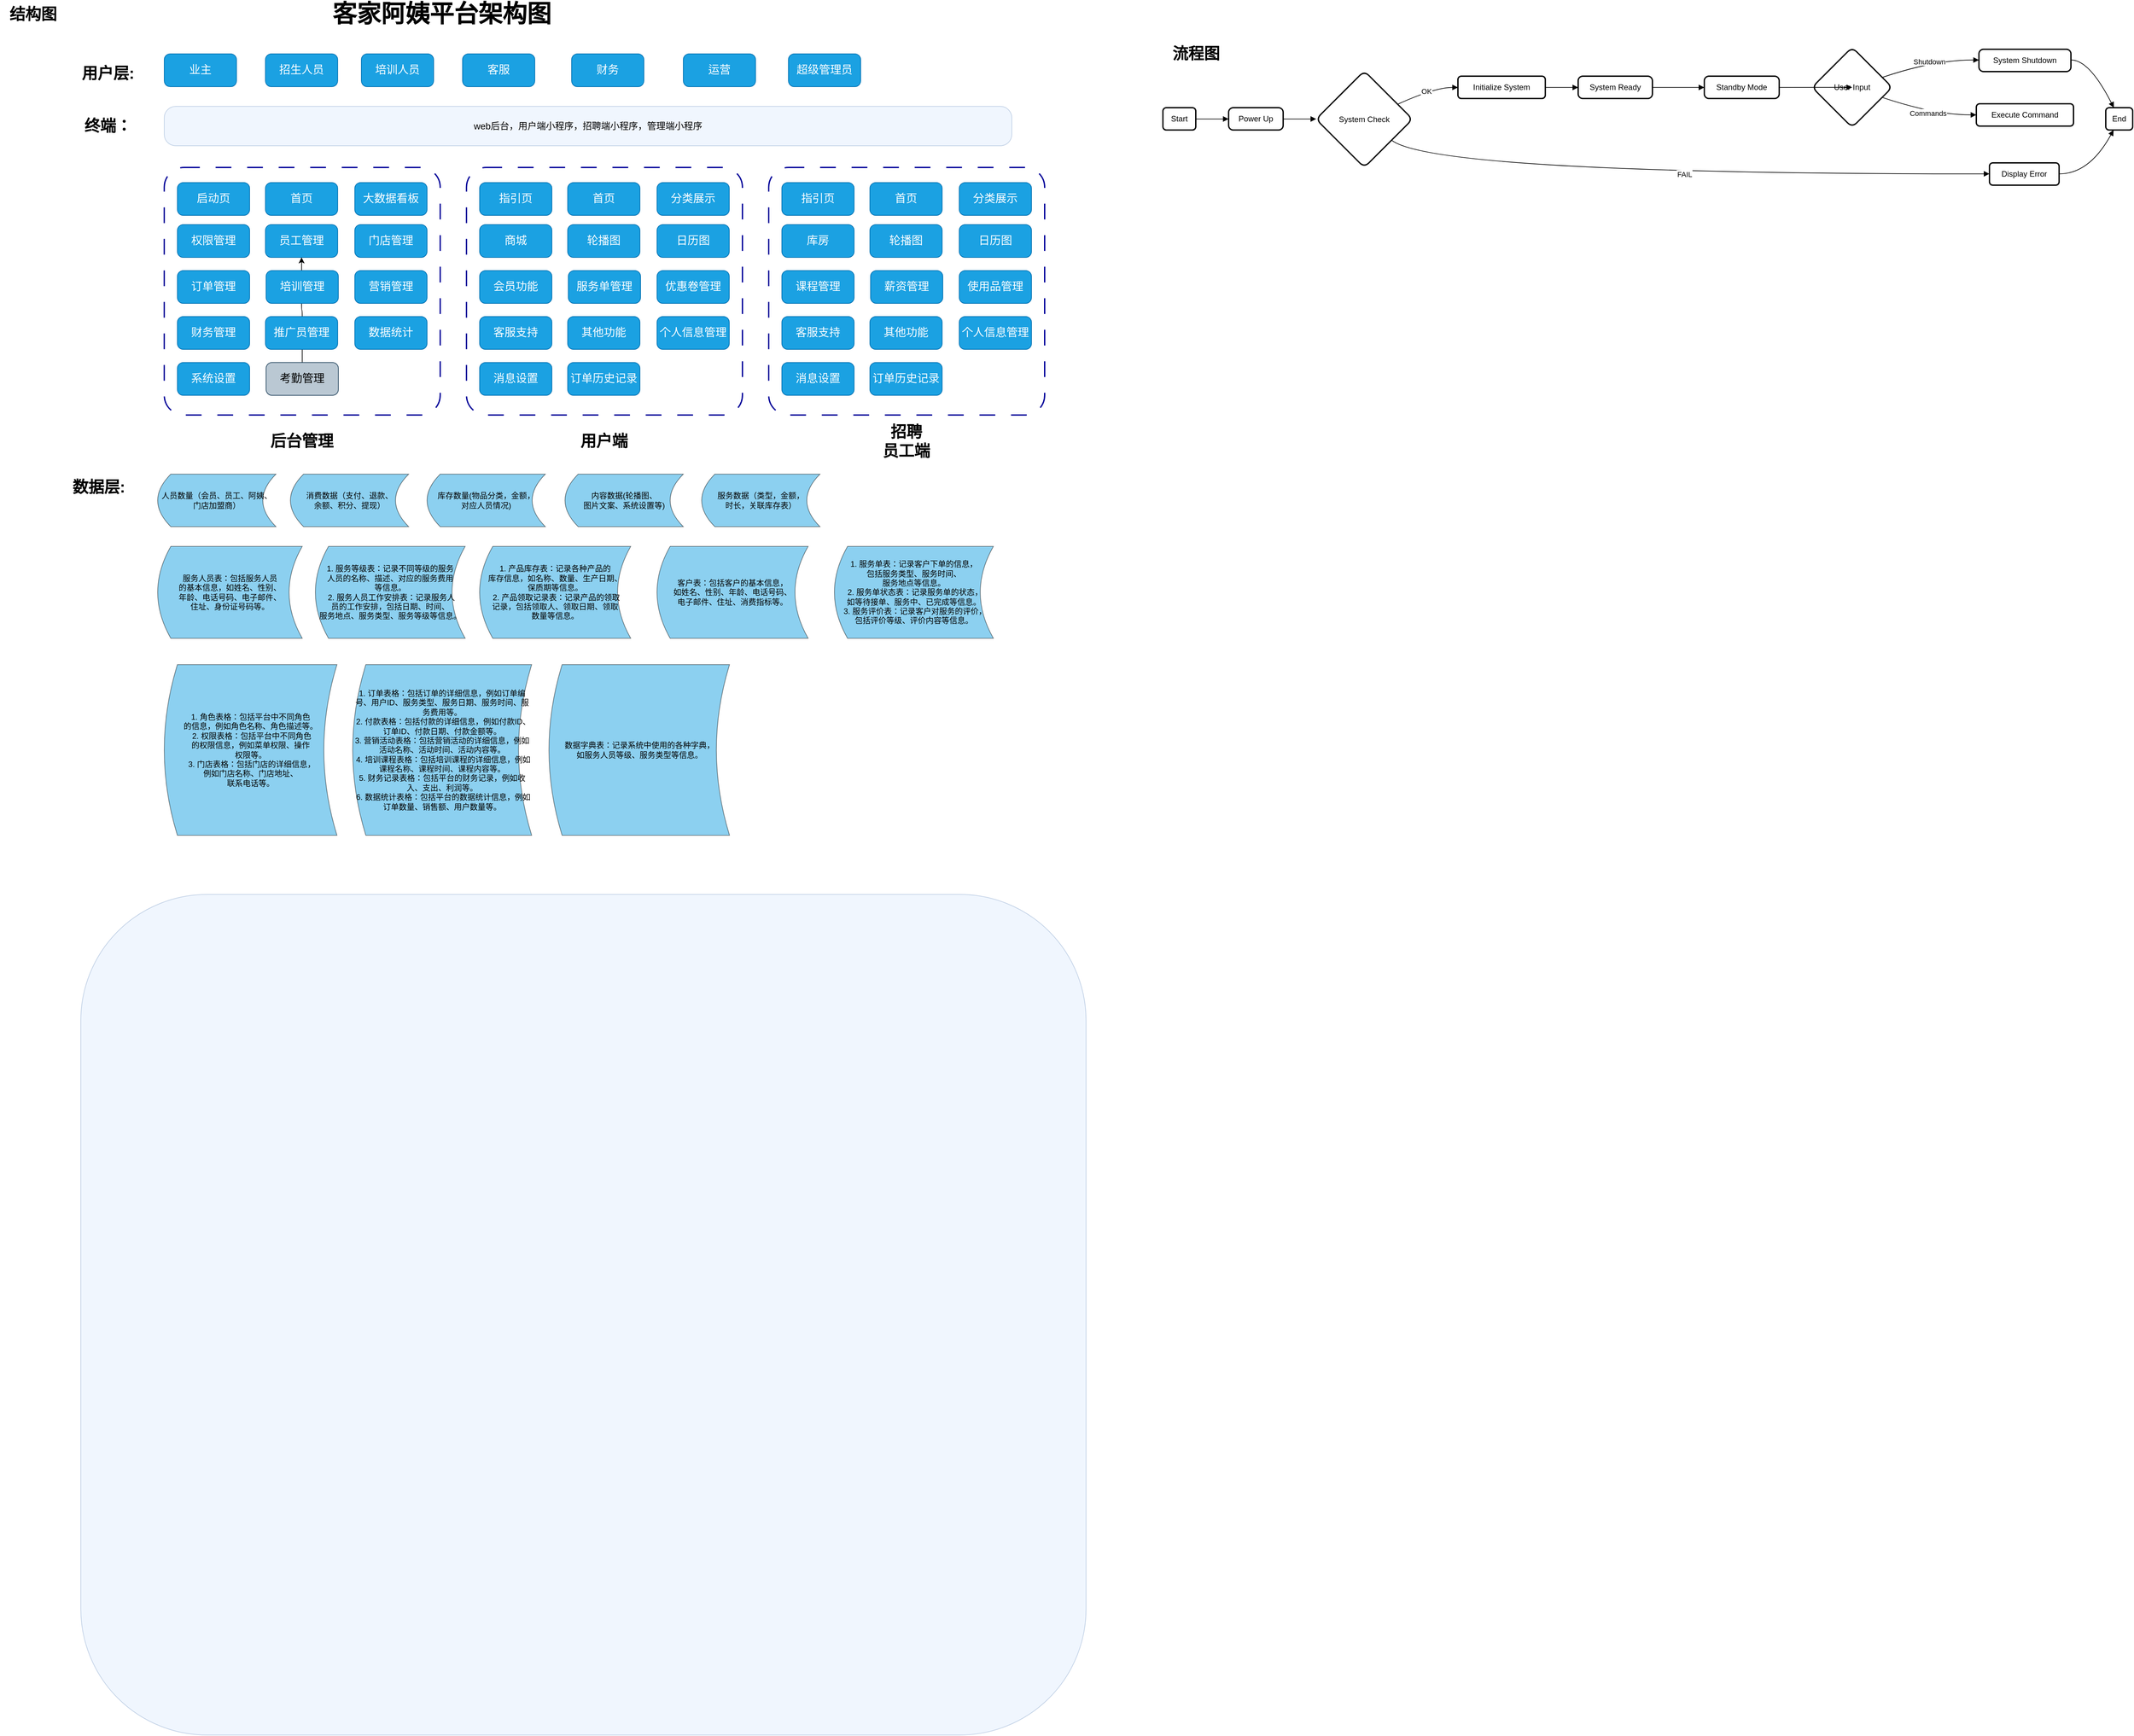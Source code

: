 <mxfile version="21.3.0" type="github">
  <diagram name="Page-1" id="kuUTJhznfEHe3Q5honYC">
    <mxGraphModel dx="1048" dy="2143" grid="1" gridSize="10" guides="1" tooltips="1" connect="1" arrows="1" fold="1" page="1" pageScale="1" pageWidth="827" pageHeight="1169" math="0" shadow="0">
      <root>
        <mxCell id="0" />
        <mxCell id="1" value="结构图" style="" parent="0" />
        <mxCell id="RoLfHGSgRacZs7P57VVQ-23" value="结构图&lt;br&gt;" style="text;strokeColor=none;fillColor=none;html=1;fontSize=24;fontStyle=1;verticalAlign=middle;align=center;rounded=1;" parent="1" vertex="1">
          <mxGeometry x="10" y="-860" width="100" height="40" as="geometry" />
        </mxCell>
        <mxCell id="RoLfHGSgRacZs7P57VVQ-32" value="" style="rounded=1;whiteSpace=wrap;html=1;fillColor=#dae8fc;strokeColor=#6c8ebf;opacity=40;spacingLeft=0;labelPosition=center;verticalLabelPosition=middle;align=center;verticalAlign=middle;container=0;" parent="1" vertex="1">
          <mxGeometry x="133" y="500" width="1530" height="1280" as="geometry" />
        </mxCell>
        <mxCell id="RoLfHGSgRacZs7P57VVQ-33" value="业主" style="rounded=1;whiteSpace=wrap;html=1;fillColor=#1ba1e2;strokeColor=#006EAF;fontColor=#ffffff;fontSize=17;arcSize=18;" parent="1" vertex="1">
          <mxGeometry x="260" y="-780" width="110" height="50" as="geometry" />
        </mxCell>
        <mxCell id="2wtX0haqZMEfnTJBK97J-23" value="客家阿姨平台架构图&lt;br style=&quot;font-size: 37px;&quot;&gt;" style="text;strokeColor=none;fillColor=none;html=1;fontSize=37;fontStyle=1;verticalAlign=middle;align=center;strokeWidth=1;rounded=1;" parent="1" vertex="1">
          <mxGeometry x="632" y="-860" width="100" height="40" as="geometry" />
        </mxCell>
        <mxCell id="2wtX0haqZMEfnTJBK97J-26" value="用户层:" style="text;strokeColor=none;fillColor=none;html=1;fontSize=24;fontStyle=1;verticalAlign=middle;align=center;rounded=1;" parent="1" vertex="1">
          <mxGeometry x="124" y="-770" width="100" height="40" as="geometry" />
        </mxCell>
        <mxCell id="2wtX0haqZMEfnTJBK97J-28" value="招生人员" style="rounded=1;whiteSpace=wrap;html=1;fillColor=#1ba1e2;strokeColor=#006EAF;fontColor=#ffffff;fontSize=17;arcSize=18;" parent="1" vertex="1">
          <mxGeometry x="414" y="-780" width="110" height="50" as="geometry" />
        </mxCell>
        <mxCell id="2wtX0haqZMEfnTJBK97J-29" value="培训人员" style="rounded=1;whiteSpace=wrap;html=1;fillColor=#1ba1e2;strokeColor=#006EAF;fontColor=#ffffff;fontSize=17;arcSize=18;" parent="1" vertex="1">
          <mxGeometry x="560" y="-780" width="110" height="50" as="geometry" />
        </mxCell>
        <mxCell id="2wtX0haqZMEfnTJBK97J-30" value="客服" style="rounded=1;whiteSpace=wrap;html=1;fillColor=#1ba1e2;strokeColor=#006EAF;fontColor=#ffffff;fontSize=17;arcSize=18;" parent="1" vertex="1">
          <mxGeometry x="714" y="-780" width="110" height="50" as="geometry" />
        </mxCell>
        <mxCell id="2wtX0haqZMEfnTJBK97J-31" value="财务" style="rounded=1;whiteSpace=wrap;html=1;fillColor=#1ba1e2;strokeColor=#006EAF;fontColor=#ffffff;fontSize=17;arcSize=18;" parent="1" vertex="1">
          <mxGeometry x="880" y="-780" width="110" height="50" as="geometry" />
        </mxCell>
        <mxCell id="2wtX0haqZMEfnTJBK97J-32" value="运营" style="rounded=1;whiteSpace=wrap;html=1;fillColor=#1ba1e2;strokeColor=#006EAF;fontColor=#ffffff;fontSize=17;arcSize=18;" parent="1" vertex="1">
          <mxGeometry x="1050" y="-780" width="110" height="50" as="geometry" />
        </mxCell>
        <mxCell id="2wtX0haqZMEfnTJBK97J-33" value="超级管理员" style="rounded=1;whiteSpace=wrap;html=1;fillColor=#1ba1e2;strokeColor=#006EAF;fontColor=#ffffff;fontSize=17;arcSize=18;" parent="1" vertex="1">
          <mxGeometry x="1210" y="-780" width="110" height="50" as="geometry" />
        </mxCell>
        <mxCell id="2wtX0haqZMEfnTJBK97J-38" value="终端：" style="text;strokeColor=none;fillColor=none;html=1;fontSize=24;fontStyle=1;verticalAlign=middle;align=center;rounded=1;glass=0;shadow=1;" parent="1" vertex="1">
          <mxGeometry x="124" y="-690" width="100" height="40" as="geometry" />
        </mxCell>
        <mxCell id="2wtX0haqZMEfnTJBK97J-39" value="数据层:" style="text;strokeColor=none;fillColor=none;html=1;fontSize=24;fontStyle=1;verticalAlign=middle;align=center;rounded=1;" parent="1" vertex="1">
          <mxGeometry x="110" y="-140" width="100" height="40" as="geometry" />
        </mxCell>
        <mxCell id="2wtX0haqZMEfnTJBK97J-86" value="Start" style="whiteSpace=wrap;strokeWidth=2;rounded=1;" parent="1" vertex="1">
          <mxGeometry x="1780" y="-698" width="50" height="34" as="geometry" />
        </mxCell>
        <mxCell id="2wtX0haqZMEfnTJBK97J-87" value="Power Up" style="rounded=1;absoluteArcSize=1;arcSize=14;whiteSpace=wrap;strokeWidth=2;" parent="1" vertex="1">
          <mxGeometry x="1880" y="-698" width="83" height="34" as="geometry" />
        </mxCell>
        <mxCell id="2wtX0haqZMEfnTJBK97J-88" value="System Check" style="rhombus;strokeWidth=2;whiteSpace=wrap;rounded=1;" parent="1" vertex="1">
          <mxGeometry x="2013" y="-754" width="147" height="147" as="geometry" />
        </mxCell>
        <mxCell id="2wtX0haqZMEfnTJBK97J-89" value="Initialize System" style="whiteSpace=wrap;strokeWidth=2;rounded=1;" parent="1" vertex="1">
          <mxGeometry x="2229" y="-746" width="133" height="34" as="geometry" />
        </mxCell>
        <mxCell id="2wtX0haqZMEfnTJBK97J-90" value="Display Error" style="whiteSpace=wrap;strokeWidth=2;rounded=1;" parent="1" vertex="1">
          <mxGeometry x="3038" y="-614" width="106" height="34" as="geometry" />
        </mxCell>
        <mxCell id="2wtX0haqZMEfnTJBK97J-91" value="System Ready" style="rounded=1;absoluteArcSize=1;arcSize=14;whiteSpace=wrap;strokeWidth=2;" parent="1" vertex="1">
          <mxGeometry x="2412" y="-746" width="113" height="34" as="geometry" />
        </mxCell>
        <mxCell id="2wtX0haqZMEfnTJBK97J-92" value="Standby Mode" style="rounded=1;absoluteArcSize=1;arcSize=14;whiteSpace=wrap;strokeWidth=2;" parent="1" vertex="1">
          <mxGeometry x="2604" y="-746" width="114" height="34" as="geometry" />
        </mxCell>
        <mxCell id="2wtX0haqZMEfnTJBK97J-93" value="User Input" style="rhombus;strokeWidth=2;whiteSpace=wrap;rounded=1;" parent="1" vertex="1">
          <mxGeometry x="2768" y="-790" width="122" height="122" as="geometry" />
        </mxCell>
        <mxCell id="2wtX0haqZMEfnTJBK97J-94" value="Execute Command" style="whiteSpace=wrap;strokeWidth=2;rounded=1;" parent="1" vertex="1">
          <mxGeometry x="3018" y="-704" width="148" height="34" as="geometry" />
        </mxCell>
        <mxCell id="2wtX0haqZMEfnTJBK97J-95" value="System Shutdown" style="rounded=1;absoluteArcSize=1;arcSize=14;whiteSpace=wrap;strokeWidth=2;" parent="1" vertex="1">
          <mxGeometry x="3022" y="-787" width="140" height="34" as="geometry" />
        </mxCell>
        <mxCell id="2wtX0haqZMEfnTJBK97J-96" value="End" style="whiteSpace=wrap;strokeWidth=2;rounded=1;" parent="1" vertex="1">
          <mxGeometry x="3215" y="-698" width="41" height="34" as="geometry" />
        </mxCell>
        <mxCell id="2wtX0haqZMEfnTJBK97J-97" value="" style="curved=1;startArrow=none;endArrow=block;exitX=1.0;exitY=0.507;entryX=0.0;entryY=0.507;" parent="1" source="2wtX0haqZMEfnTJBK97J-86" target="2wtX0haqZMEfnTJBK97J-87" edge="1">
          <mxGeometry relative="1" as="geometry">
            <Array as="points" />
          </mxGeometry>
        </mxCell>
        <mxCell id="2wtX0haqZMEfnTJBK97J-98" value="" style="curved=1;startArrow=none;endArrow=block;exitX=0.997;exitY=0.507;entryX=-0.002;entryY=0.498;" parent="1" source="2wtX0haqZMEfnTJBK97J-87" target="2wtX0haqZMEfnTJBK97J-88" edge="1">
          <mxGeometry relative="1" as="geometry">
            <Array as="points" />
          </mxGeometry>
        </mxCell>
        <mxCell id="2wtX0haqZMEfnTJBK97J-99" value="OK" style="curved=1;startArrow=none;endArrow=block;exitX=0.997;exitY=0.277;entryX=0.004;entryY=0.505;" parent="1" source="2wtX0haqZMEfnTJBK97J-88" target="2wtX0haqZMEfnTJBK97J-89" edge="1">
          <mxGeometry relative="1" as="geometry">
            <Array as="points">
              <mxPoint x="2194" y="-729" />
            </Array>
          </mxGeometry>
        </mxCell>
        <mxCell id="2wtX0haqZMEfnTJBK97J-100" value="FAIL" style="curved=1;startArrow=none;endArrow=block;exitX=0.997;exitY=0.883;entryX=0.004;entryY=0.492;" parent="1" source="2wtX0haqZMEfnTJBK97J-88" target="2wtX0haqZMEfnTJBK97J-90" edge="1">
          <mxGeometry relative="1" as="geometry">
            <Array as="points">
              <mxPoint x="2194" y="-597" />
            </Array>
          </mxGeometry>
        </mxCell>
        <mxCell id="2wtX0haqZMEfnTJBK97J-101" value="" style="curved=1;startArrow=none;endArrow=block;exitX=1.003;exitY=0.505;entryX=0.003;entryY=0.505;" parent="1" source="2wtX0haqZMEfnTJBK97J-89" target="2wtX0haqZMEfnTJBK97J-91" edge="1">
          <mxGeometry relative="1" as="geometry">
            <Array as="points" />
          </mxGeometry>
        </mxCell>
        <mxCell id="2wtX0haqZMEfnTJBK97J-102" value="" style="curved=1;startArrow=none;endArrow=block;exitX=1.002;exitY=0.505;entryX=-0.001;entryY=0.505;" parent="1" source="2wtX0haqZMEfnTJBK97J-91" target="2wtX0haqZMEfnTJBK97J-92" edge="1">
          <mxGeometry relative="1" as="geometry">
            <Array as="points" />
          </mxGeometry>
        </mxCell>
        <mxCell id="2wtX0haqZMEfnTJBK97J-103" value="" style="curved=1;startArrow=none;endArrow=block;exitX=1.002;exitY=0.505;entryX=0.002;entryY=0.501;" parent="1" source="2wtX0haqZMEfnTJBK97J-92" target="2wtX0haqZMEfnTJBK97J-93" edge="1">
          <mxGeometry relative="1" as="geometry">
            <Array as="points" />
          </mxGeometry>
        </mxCell>
        <mxCell id="2wtX0haqZMEfnTJBK97J-104" value="Commands" style="curved=1;startArrow=none;endArrow=block;exitX=1.004;exitY=0.669;entryX=-0.001;entryY=0.497;" parent="1" source="2wtX0haqZMEfnTJBK97J-93" target="2wtX0haqZMEfnTJBK97J-94" edge="1">
          <mxGeometry relative="1" as="geometry">
            <Array as="points">
              <mxPoint x="2954" y="-687" />
            </Array>
          </mxGeometry>
        </mxCell>
        <mxCell id="2wtX0haqZMEfnTJBK97J-105" value="Shutdown" style="curved=1;startArrow=none;endArrow=block;exitX=1.004;exitY=0.334;entryX=-0.002;entryY=0.483;" parent="1" source="2wtX0haqZMEfnTJBK97J-93" target="2wtX0haqZMEfnTJBK97J-95" edge="1">
          <mxGeometry relative="1" as="geometry">
            <Array as="points">
              <mxPoint x="2954" y="-771" />
            </Array>
          </mxGeometry>
        </mxCell>
        <mxCell id="2wtX0haqZMEfnTJBK97J-106" value="" style="curved=1;startArrow=none;endArrow=block;exitX=0.997;exitY=0.483;entryX=0.306;entryY=0.014;" parent="1" source="2wtX0haqZMEfnTJBK97J-95" target="2wtX0haqZMEfnTJBK97J-96" edge="1">
          <mxGeometry relative="1" as="geometry">
            <Array as="points">
              <mxPoint x="3190" y="-771" />
            </Array>
          </mxGeometry>
        </mxCell>
        <mxCell id="2wtX0haqZMEfnTJBK97J-107" value="" style="curved=1;startArrow=none;endArrow=block;exitX=1.008;exitY=0.492;entryX=0.29;entryY=1.0;" parent="1" source="2wtX0haqZMEfnTJBK97J-90" target="2wtX0haqZMEfnTJBK97J-96" edge="1">
          <mxGeometry relative="1" as="geometry">
            <Array as="points">
              <mxPoint x="3190" y="-597" />
            </Array>
          </mxGeometry>
        </mxCell>
        <mxCell id="2wtX0haqZMEfnTJBK97J-108" value="流程图" style="text;strokeColor=none;fillColor=none;html=1;fontSize=24;fontStyle=1;verticalAlign=middle;align=center;rounded=1;" parent="1" vertex="1">
          <mxGeometry x="1780" y="-800" width="100" height="40" as="geometry" />
        </mxCell>
        <mxCell id="2wtX0haqZMEfnTJBK97J-110" value="" style="rounded=1;whiteSpace=wrap;html=1;verticalAlign=middle;fillColor=none;dashed=1;dashPattern=12 12;strokeWidth=2;strokeColor=#000099;arcSize=8;" parent="1" vertex="1">
          <mxGeometry x="260" y="-607" width="420" height="377" as="geometry" />
        </mxCell>
        <mxCell id="2wtX0haqZMEfnTJBK97J-37" value="web后台，用户端小程序，招聘端小程序，管理端小程序" style="rounded=1;whiteSpace=wrap;html=1;fillColor=#dae8fc;strokeColor=#6c8ebf;opacity=40;arcSize=29;fontSize=14;fontColor=#000000;labelPosition=center;verticalLabelPosition=middle;align=center;verticalAlign=middle;" parent="1" vertex="1">
          <mxGeometry x="260" y="-700" width="1290" height="60" as="geometry" />
        </mxCell>
        <mxCell id="2wtX0haqZMEfnTJBK97J-128" value="" style="group;rounded=1;" parent="1" vertex="1" connectable="0">
          <mxGeometry x="280" y="-584" width="380" height="50" as="geometry" />
        </mxCell>
        <mxCell id="2wtX0haqZMEfnTJBK97J-113" value="启动页" style="rounded=1;whiteSpace=wrap;html=1;fillColor=#1ba1e2;strokeColor=#006EAF;fontColor=#ffffff;fontSize=17;arcSize=18;flipH=1;" parent="2wtX0haqZMEfnTJBK97J-128" vertex="1">
          <mxGeometry width="110" height="50" as="geometry" />
        </mxCell>
        <mxCell id="2wtX0haqZMEfnTJBK97J-114" value="首页" style="rounded=1;whiteSpace=wrap;html=1;fillColor=#1ba1e2;strokeColor=#006EAF;fontColor=#ffffff;fontSize=17;arcSize=18;flipH=1;" parent="2wtX0haqZMEfnTJBK97J-128" vertex="1">
          <mxGeometry x="134" width="110" height="50" as="geometry" />
        </mxCell>
        <mxCell id="2wtX0haqZMEfnTJBK97J-115" value="大数据看板" style="rounded=1;whiteSpace=wrap;html=1;fillColor=#1ba1e2;strokeColor=#006EAF;fontColor=#ffffff;fontSize=17;arcSize=18;flipH=1;" parent="2wtX0haqZMEfnTJBK97J-128" vertex="1">
          <mxGeometry x="270" width="110" height="50" as="geometry" />
        </mxCell>
        <mxCell id="2wtX0haqZMEfnTJBK97J-129" value="" style="group;rounded=1;" parent="1" vertex="1" connectable="0">
          <mxGeometry x="280" y="-520" width="380" height="50" as="geometry" />
        </mxCell>
        <mxCell id="2wtX0haqZMEfnTJBK97J-121" value="权限管理" style="rounded=1;whiteSpace=wrap;html=1;fillColor=#1ba1e2;strokeColor=#006EAF;fontColor=#ffffff;fontSize=17;arcSize=18;" parent="2wtX0haqZMEfnTJBK97J-129" vertex="1">
          <mxGeometry width="110" height="50" as="geometry" />
        </mxCell>
        <mxCell id="2wtX0haqZMEfnTJBK97J-122" value="员工管理" style="rounded=1;whiteSpace=wrap;html=1;fillColor=#1ba1e2;strokeColor=#006EAF;fontColor=#ffffff;fontSize=17;arcSize=18;" parent="2wtX0haqZMEfnTJBK97J-129" vertex="1">
          <mxGeometry x="134" width="110" height="50" as="geometry" />
        </mxCell>
        <mxCell id="2wtX0haqZMEfnTJBK97J-123" value="门店管理" style="rounded=1;whiteSpace=wrap;html=1;fillColor=#1ba1e2;strokeColor=#006EAF;fontColor=#ffffff;fontSize=17;arcSize=18;" parent="2wtX0haqZMEfnTJBK97J-129" vertex="1">
          <mxGeometry x="270" width="110" height="50" as="geometry" />
        </mxCell>
        <mxCell id="2wtX0haqZMEfnTJBK97J-136" value="系统设置" style="rounded=1;whiteSpace=wrap;html=1;fillColor=#1ba1e2;strokeColor=#006EAF;fontColor=#ffffff;fontSize=17;arcSize=18;" parent="1" vertex="1">
          <mxGeometry x="280" y="-310" width="110" height="50" as="geometry" />
        </mxCell>
        <mxCell id="2wtX0haqZMEfnTJBK97J-153" style="edgeStyle=orthogonalEdgeStyle;rounded=1;orthogonalLoop=1;jettySize=auto;html=1;exitX=0.5;exitY=0;exitDx=0;exitDy=0;" parent="1" source="2wtX0haqZMEfnTJBK97J-152" target="2wtX0haqZMEfnTJBK97J-122" edge="1">
          <mxGeometry relative="1" as="geometry" />
        </mxCell>
        <mxCell id="2wtX0haqZMEfnTJBK97J-152" value="考勤管理" style="rounded=1;whiteSpace=wrap;html=1;fillColor=#bac8d3;strokeColor=#23445d;fontSize=17;arcSize=18;" parent="1" vertex="1">
          <mxGeometry x="415" y="-310" width="110" height="50" as="geometry" />
        </mxCell>
        <mxCell id="2wtX0haqZMEfnTJBK97J-131" value="" style="group;rounded=1;" parent="1" vertex="1" connectable="0">
          <mxGeometry x="280" y="-380" width="380" height="50" as="geometry" />
        </mxCell>
        <mxCell id="2wtX0haqZMEfnTJBK97J-132" value="财务管理" style="rounded=1;whiteSpace=wrap;html=1;fillColor=#1ba1e2;strokeColor=#006EAF;fontColor=#ffffff;fontSize=17;arcSize=18;" parent="2wtX0haqZMEfnTJBK97J-131" vertex="1">
          <mxGeometry width="110" height="50" as="geometry" />
        </mxCell>
        <mxCell id="2wtX0haqZMEfnTJBK97J-133" value="推广员管理" style="rounded=1;whiteSpace=wrap;html=1;fillColor=#1ba1e2;strokeColor=#006EAF;fontColor=#ffffff;fontSize=17;arcSize=18;" parent="2wtX0haqZMEfnTJBK97J-131" vertex="1">
          <mxGeometry x="134" width="110" height="50" as="geometry" />
        </mxCell>
        <mxCell id="2wtX0haqZMEfnTJBK97J-134" value="数据统计" style="rounded=1;whiteSpace=wrap;html=1;fillColor=#1ba1e2;strokeColor=#006EAF;fontColor=#ffffff;fontSize=17;arcSize=18;" parent="2wtX0haqZMEfnTJBK97J-131" vertex="1">
          <mxGeometry x="270" width="110" height="50" as="geometry" />
        </mxCell>
        <mxCell id="2wtX0haqZMEfnTJBK97J-130" value="" style="group;rounded=1;" parent="1" vertex="1" connectable="0">
          <mxGeometry x="280" y="-450" width="380" height="50" as="geometry" />
        </mxCell>
        <mxCell id="2wtX0haqZMEfnTJBK97J-124" value="订单管理" style="rounded=1;whiteSpace=wrap;html=1;fillColor=#1ba1e2;strokeColor=#006EAF;fontColor=#ffffff;fontSize=17;arcSize=18;" parent="2wtX0haqZMEfnTJBK97J-130" vertex="1">
          <mxGeometry width="110" height="50" as="geometry" />
        </mxCell>
        <mxCell id="2wtX0haqZMEfnTJBK97J-126" value="培训管理" style="rounded=1;whiteSpace=wrap;html=1;fillColor=#1ba1e2;strokeColor=#006EAF;fontColor=#ffffff;fontSize=17;arcSize=18;" parent="2wtX0haqZMEfnTJBK97J-130" vertex="1">
          <mxGeometry x="135" width="110" height="50" as="geometry" />
        </mxCell>
        <mxCell id="2wtX0haqZMEfnTJBK97J-125" value="营销管理" style="rounded=1;whiteSpace=wrap;html=1;fillColor=#1ba1e2;strokeColor=#006EAF;fontColor=#ffffff;fontSize=17;arcSize=18;" parent="2wtX0haqZMEfnTJBK97J-130" vertex="1">
          <mxGeometry x="270" width="110" height="50" as="geometry" />
        </mxCell>
        <mxCell id="2wtX0haqZMEfnTJBK97J-154" value="后台管理" style="text;strokeColor=none;fillColor=none;html=1;fontSize=24;fontStyle=1;verticalAlign=middle;align=center;rounded=1;" parent="1" vertex="1">
          <mxGeometry x="419" y="-210" width="100" height="40" as="geometry" />
        </mxCell>
        <mxCell id="2wtX0haqZMEfnTJBK97J-176" value="" style="rounded=1;whiteSpace=wrap;html=1;verticalAlign=middle;fillColor=none;dashed=1;dashPattern=12 12;strokeWidth=2;strokeColor=#000099;arcSize=8;" parent="1" vertex="1">
          <mxGeometry x="720" y="-607" width="420" height="377" as="geometry" />
        </mxCell>
        <mxCell id="2wtX0haqZMEfnTJBK97J-177" value="" style="group;rounded=1;" parent="1" vertex="1" connectable="0">
          <mxGeometry x="740" y="-584" width="380" height="50" as="geometry" />
        </mxCell>
        <mxCell id="2wtX0haqZMEfnTJBK97J-178" value="指引页" style="rounded=1;whiteSpace=wrap;html=1;fillColor=#1ba1e2;strokeColor=#006EAF;fontColor=#ffffff;fontSize=17;arcSize=18;flipH=1;" parent="2wtX0haqZMEfnTJBK97J-177" vertex="1">
          <mxGeometry width="110" height="50" as="geometry" />
        </mxCell>
        <mxCell id="2wtX0haqZMEfnTJBK97J-179" value="首页" style="rounded=1;whiteSpace=wrap;html=1;fillColor=#1ba1e2;strokeColor=#006EAF;fontColor=#ffffff;fontSize=17;arcSize=18;flipH=1;" parent="2wtX0haqZMEfnTJBK97J-177" vertex="1">
          <mxGeometry x="134" width="110" height="50" as="geometry" />
        </mxCell>
        <mxCell id="2wtX0haqZMEfnTJBK97J-180" value="分类展示" style="rounded=1;whiteSpace=wrap;html=1;fillColor=#1ba1e2;strokeColor=#006EAF;fontColor=#ffffff;fontSize=17;arcSize=18;flipH=1;" parent="2wtX0haqZMEfnTJBK97J-177" vertex="1">
          <mxGeometry x="270" width="110" height="50" as="geometry" />
        </mxCell>
        <mxCell id="2wtX0haqZMEfnTJBK97J-181" value="" style="group;rounded=1;" parent="1" vertex="1" connectable="0">
          <mxGeometry x="740" y="-520" width="380" height="50" as="geometry" />
        </mxCell>
        <mxCell id="2wtX0haqZMEfnTJBK97J-182" value="商城" style="rounded=1;whiteSpace=wrap;html=1;fillColor=#1ba1e2;strokeColor=#006EAF;fontColor=#ffffff;fontSize=17;arcSize=18;" parent="2wtX0haqZMEfnTJBK97J-181" vertex="1">
          <mxGeometry width="110" height="50" as="geometry" />
        </mxCell>
        <mxCell id="2wtX0haqZMEfnTJBK97J-183" value="轮播图" style="rounded=1;whiteSpace=wrap;html=1;fillColor=#1ba1e2;strokeColor=#006EAF;fontColor=#ffffff;fontSize=17;arcSize=18;" parent="2wtX0haqZMEfnTJBK97J-181" vertex="1">
          <mxGeometry x="134" width="110" height="50" as="geometry" />
        </mxCell>
        <mxCell id="2wtX0haqZMEfnTJBK97J-184" value="日历图" style="rounded=1;whiteSpace=wrap;html=1;fillColor=#1ba1e2;strokeColor=#006EAF;fontColor=#ffffff;fontSize=17;arcSize=18;" parent="2wtX0haqZMEfnTJBK97J-181" vertex="1">
          <mxGeometry x="270" width="110" height="50" as="geometry" />
        </mxCell>
        <mxCell id="2wtX0haqZMEfnTJBK97J-185" value="消息设置" style="rounded=1;whiteSpace=wrap;html=1;fillColor=#1ba1e2;strokeColor=#006EAF;fontColor=#ffffff;fontSize=17;arcSize=18;" parent="1" vertex="1">
          <mxGeometry x="740" y="-310" width="110" height="50" as="geometry" />
        </mxCell>
        <mxCell id="2wtX0haqZMEfnTJBK97J-188" value="" style="group;rounded=1;" parent="1" vertex="1" connectable="0">
          <mxGeometry x="740" y="-380" width="380" height="50" as="geometry" />
        </mxCell>
        <mxCell id="2wtX0haqZMEfnTJBK97J-189" value="客服支持" style="rounded=1;whiteSpace=wrap;html=1;fillColor=#1ba1e2;strokeColor=#006EAF;fontColor=#ffffff;fontSize=17;arcSize=18;" parent="2wtX0haqZMEfnTJBK97J-188" vertex="1">
          <mxGeometry width="110" height="50" as="geometry" />
        </mxCell>
        <mxCell id="2wtX0haqZMEfnTJBK97J-190" value="其他功能" style="rounded=1;whiteSpace=wrap;html=1;fillColor=#1ba1e2;strokeColor=#006EAF;fontColor=#ffffff;fontSize=17;arcSize=18;" parent="2wtX0haqZMEfnTJBK97J-188" vertex="1">
          <mxGeometry x="134" width="110" height="50" as="geometry" />
        </mxCell>
        <mxCell id="2wtX0haqZMEfnTJBK97J-191" value="个人信息管理" style="rounded=1;whiteSpace=wrap;html=1;fillColor=#1ba1e2;strokeColor=#006EAF;fontColor=#ffffff;fontSize=17;arcSize=18;" parent="2wtX0haqZMEfnTJBK97J-188" vertex="1">
          <mxGeometry x="270" width="110" height="50" as="geometry" />
        </mxCell>
        <mxCell id="2wtX0haqZMEfnTJBK97J-192" value="" style="group;rounded=1;" parent="1" vertex="1" connectable="0">
          <mxGeometry x="740" y="-450" width="380" height="50" as="geometry" />
        </mxCell>
        <mxCell id="2wtX0haqZMEfnTJBK97J-193" value="会员功能" style="rounded=1;whiteSpace=wrap;html=1;fillColor=#1ba1e2;strokeColor=#006EAF;fontColor=#ffffff;fontSize=17;arcSize=18;" parent="2wtX0haqZMEfnTJBK97J-192" vertex="1">
          <mxGeometry width="110" height="50" as="geometry" />
        </mxCell>
        <mxCell id="2wtX0haqZMEfnTJBK97J-194" value="服务单管理" style="rounded=1;whiteSpace=wrap;html=1;fillColor=#1ba1e2;strokeColor=#006EAF;fontColor=#ffffff;fontSize=17;arcSize=18;" parent="2wtX0haqZMEfnTJBK97J-192" vertex="1">
          <mxGeometry x="135" width="110" height="50" as="geometry" />
        </mxCell>
        <mxCell id="2wtX0haqZMEfnTJBK97J-195" value="优惠卷管理" style="rounded=1;whiteSpace=wrap;html=1;fillColor=#1ba1e2;strokeColor=#006EAF;fontColor=#ffffff;fontSize=17;arcSize=18;" parent="2wtX0haqZMEfnTJBK97J-192" vertex="1">
          <mxGeometry x="270" width="110" height="50" as="geometry" />
        </mxCell>
        <mxCell id="2wtX0haqZMEfnTJBK97J-196" value="用户端" style="text;strokeColor=none;fillColor=none;html=1;fontSize=24;fontStyle=1;verticalAlign=middle;align=center;rounded=1;" parent="1" vertex="1">
          <mxGeometry x="879" y="-210" width="100" height="40" as="geometry" />
        </mxCell>
        <mxCell id="2wtX0haqZMEfnTJBK97J-202" value="订单历史记录" style="rounded=1;whiteSpace=wrap;html=1;fillColor=#1ba1e2;strokeColor=#006EAF;fontColor=#ffffff;fontSize=17;arcSize=18;" parent="1" vertex="1">
          <mxGeometry x="874" y="-310" width="110" height="50" as="geometry" />
        </mxCell>
        <mxCell id="2wtX0haqZMEfnTJBK97J-203" value="" style="rounded=1;whiteSpace=wrap;html=1;verticalAlign=middle;fillColor=none;dashed=1;dashPattern=12 12;strokeWidth=2;strokeColor=#000099;arcSize=8;" parent="1" vertex="1">
          <mxGeometry x="1180" y="-607" width="420" height="377" as="geometry" />
        </mxCell>
        <mxCell id="2wtX0haqZMEfnTJBK97J-204" value="" style="group;rounded=1;" parent="1" vertex="1" connectable="0">
          <mxGeometry x="1200" y="-584" width="380" height="50" as="geometry" />
        </mxCell>
        <mxCell id="2wtX0haqZMEfnTJBK97J-205" value="指引页" style="rounded=1;whiteSpace=wrap;html=1;fillColor=#1ba1e2;strokeColor=#006EAF;fontColor=#ffffff;fontSize=17;arcSize=18;flipH=1;" parent="2wtX0haqZMEfnTJBK97J-204" vertex="1">
          <mxGeometry width="110" height="50" as="geometry" />
        </mxCell>
        <mxCell id="2wtX0haqZMEfnTJBK97J-206" value="首页" style="rounded=1;whiteSpace=wrap;html=1;fillColor=#1ba1e2;strokeColor=#006EAF;fontColor=#ffffff;fontSize=17;arcSize=18;flipH=1;" parent="2wtX0haqZMEfnTJBK97J-204" vertex="1">
          <mxGeometry x="134" width="110" height="50" as="geometry" />
        </mxCell>
        <mxCell id="2wtX0haqZMEfnTJBK97J-207" value="分类展示" style="rounded=1;whiteSpace=wrap;html=1;fillColor=#1ba1e2;strokeColor=#006EAF;fontColor=#ffffff;fontSize=17;arcSize=18;flipH=1;" parent="2wtX0haqZMEfnTJBK97J-204" vertex="1">
          <mxGeometry x="270" width="110" height="50" as="geometry" />
        </mxCell>
        <mxCell id="2wtX0haqZMEfnTJBK97J-208" value="" style="group;rounded=1;" parent="1" vertex="1" connectable="0">
          <mxGeometry x="1200" y="-520" width="380" height="50" as="geometry" />
        </mxCell>
        <mxCell id="2wtX0haqZMEfnTJBK97J-209" value="库房" style="rounded=1;whiteSpace=wrap;html=1;fillColor=#1ba1e2;strokeColor=#006EAF;fontColor=#ffffff;fontSize=17;arcSize=18;" parent="2wtX0haqZMEfnTJBK97J-208" vertex="1">
          <mxGeometry width="110" height="50" as="geometry" />
        </mxCell>
        <mxCell id="2wtX0haqZMEfnTJBK97J-210" value="轮播图" style="rounded=1;whiteSpace=wrap;html=1;fillColor=#1ba1e2;strokeColor=#006EAF;fontColor=#ffffff;fontSize=17;arcSize=18;" parent="2wtX0haqZMEfnTJBK97J-208" vertex="1">
          <mxGeometry x="134" width="110" height="50" as="geometry" />
        </mxCell>
        <mxCell id="2wtX0haqZMEfnTJBK97J-211" value="日历图" style="rounded=1;whiteSpace=wrap;html=1;fillColor=#1ba1e2;strokeColor=#006EAF;fontColor=#ffffff;fontSize=17;arcSize=18;" parent="2wtX0haqZMEfnTJBK97J-208" vertex="1">
          <mxGeometry x="270" width="110" height="50" as="geometry" />
        </mxCell>
        <mxCell id="2wtX0haqZMEfnTJBK97J-212" value="消息设置" style="rounded=1;whiteSpace=wrap;html=1;fillColor=#1ba1e2;strokeColor=#006EAF;fontColor=#ffffff;fontSize=17;arcSize=18;" parent="1" vertex="1">
          <mxGeometry x="1200" y="-310" width="110" height="50" as="geometry" />
        </mxCell>
        <mxCell id="2wtX0haqZMEfnTJBK97J-213" value="" style="group;rounded=1;" parent="1" vertex="1" connectable="0">
          <mxGeometry x="1200" y="-380" width="380" height="50" as="geometry" />
        </mxCell>
        <mxCell id="2wtX0haqZMEfnTJBK97J-214" value="客服支持" style="rounded=1;whiteSpace=wrap;html=1;fillColor=#1ba1e2;strokeColor=#006EAF;fontColor=#ffffff;fontSize=17;arcSize=18;" parent="2wtX0haqZMEfnTJBK97J-213" vertex="1">
          <mxGeometry width="110" height="50" as="geometry" />
        </mxCell>
        <mxCell id="2wtX0haqZMEfnTJBK97J-215" value="其他功能" style="rounded=1;whiteSpace=wrap;html=1;fillColor=#1ba1e2;strokeColor=#006EAF;fontColor=#ffffff;fontSize=17;arcSize=18;" parent="2wtX0haqZMEfnTJBK97J-213" vertex="1">
          <mxGeometry x="134" width="110" height="50" as="geometry" />
        </mxCell>
        <mxCell id="2wtX0haqZMEfnTJBK97J-216" value="个人信息管理" style="rounded=1;whiteSpace=wrap;html=1;fillColor=#1ba1e2;strokeColor=#006EAF;fontColor=#ffffff;fontSize=17;arcSize=18;" parent="2wtX0haqZMEfnTJBK97J-213" vertex="1">
          <mxGeometry x="270" width="110" height="50" as="geometry" />
        </mxCell>
        <mxCell id="2wtX0haqZMEfnTJBK97J-217" value="" style="group;rounded=1;" parent="1" vertex="1" connectable="0">
          <mxGeometry x="1200" y="-450" width="380" height="50" as="geometry" />
        </mxCell>
        <mxCell id="2wtX0haqZMEfnTJBK97J-218" value="课程管理" style="rounded=1;whiteSpace=wrap;html=1;fillColor=#1ba1e2;strokeColor=#006EAF;fontColor=#ffffff;fontSize=17;arcSize=18;" parent="2wtX0haqZMEfnTJBK97J-217" vertex="1">
          <mxGeometry width="110" height="50" as="geometry" />
        </mxCell>
        <mxCell id="2wtX0haqZMEfnTJBK97J-219" value="薪资管理" style="rounded=1;whiteSpace=wrap;html=1;fillColor=#1ba1e2;strokeColor=#006EAF;fontColor=#ffffff;fontSize=17;arcSize=18;" parent="2wtX0haqZMEfnTJBK97J-217" vertex="1">
          <mxGeometry x="135" width="110" height="50" as="geometry" />
        </mxCell>
        <mxCell id="2wtX0haqZMEfnTJBK97J-220" value="使用品管理" style="rounded=1;whiteSpace=wrap;html=1;fillColor=#1ba1e2;strokeColor=#006EAF;fontColor=#ffffff;fontSize=17;arcSize=18;" parent="2wtX0haqZMEfnTJBK97J-217" vertex="1">
          <mxGeometry x="270" width="110" height="50" as="geometry" />
        </mxCell>
        <mxCell id="2wtX0haqZMEfnTJBK97J-221" value="招聘&lt;br&gt;员工端" style="text;strokeColor=none;fillColor=none;html=1;fontSize=24;fontStyle=1;verticalAlign=middle;align=center;rounded=1;" parent="1" vertex="1">
          <mxGeometry x="1339" y="-210" width="100" height="40" as="geometry" />
        </mxCell>
        <mxCell id="2wtX0haqZMEfnTJBK97J-222" value="订单历史记录" style="rounded=1;whiteSpace=wrap;html=1;fillColor=#1ba1e2;strokeColor=#006EAF;fontColor=#ffffff;fontSize=17;arcSize=18;" parent="1" vertex="1">
          <mxGeometry x="1334" y="-310" width="110" height="50" as="geometry" />
        </mxCell>
        <mxCell id="pmtBxswItIjkzpr3bxNe-2" value="人员数量（会员、员工、阿姨、门店加盟商）" style="shape=dataStorage;whiteSpace=wrap;html=1;fixedSize=1;fillColor=#1aa1e2;opacity=50;" parent="1" vertex="1">
          <mxGeometry x="250" y="-140" width="180" height="80" as="geometry" />
        </mxCell>
        <mxCell id="pmtBxswItIjkzpr3bxNe-3" value="消费数据（支付、退款、&lt;br&gt;余额、积分、提现）" style="shape=dataStorage;whiteSpace=wrap;html=1;fixedSize=1;fillColor=#1aa1e2;opacity=50;" parent="1" vertex="1">
          <mxGeometry x="452" y="-140" width="180" height="80" as="geometry" />
        </mxCell>
        <mxCell id="pmtBxswItIjkzpr3bxNe-4" value="库存数量(物品分类，金额，&lt;br&gt;对应人员情况)" style="shape=dataStorage;whiteSpace=wrap;html=1;fixedSize=1;fillColor=#1aa1e2;opacity=50;" parent="1" vertex="1">
          <mxGeometry x="660" y="-140" width="180" height="80" as="geometry" />
        </mxCell>
        <mxCell id="pmtBxswItIjkzpr3bxNe-5" value="内容数据(轮播图、&lt;br&gt;图片文案、系统设置等)" style="shape=dataStorage;whiteSpace=wrap;html=1;fixedSize=1;fillColor=#1aa1e2;opacity=50;" parent="1" vertex="1">
          <mxGeometry x="870" y="-140" width="180" height="80" as="geometry" />
        </mxCell>
        <mxCell id="pmtBxswItIjkzpr3bxNe-6" value="服务数据（类型，金额，&lt;br&gt;时长，关联库存表）" style="shape=dataStorage;whiteSpace=wrap;html=1;fixedSize=1;fillColor=#1aa1e2;opacity=50;" parent="1" vertex="1">
          <mxGeometry x="1078" y="-140" width="180" height="80" as="geometry" />
        </mxCell>
        <mxCell id="5et0_8yqEDU4hoJO8OPt-8" value="" style="group" vertex="1" connectable="0" parent="1">
          <mxGeometry x="250" y="-30" width="1070" height="140" as="geometry" />
        </mxCell>
        <mxCell id="5et0_8yqEDU4hoJO8OPt-3" value="服务人员表：包括服务人员&lt;br&gt;的基本信息，如姓名、性别、&lt;br&gt;年龄、电话号码、电子邮件、&lt;br&gt;住址、身份证号码等。" style="shape=dataStorage;whiteSpace=wrap;html=1;fixedSize=1;fillColor=#1aa1e2;opacity=50;" vertex="1" parent="5et0_8yqEDU4hoJO8OPt-8">
          <mxGeometry width="220" height="140" as="geometry" />
        </mxCell>
        <mxCell id="5et0_8yqEDU4hoJO8OPt-4" value="1. 服务等级表：记录不同等级的服务&lt;br&gt;人员的名称、描述、对应的服务费用&lt;br&gt;等信息。&lt;br&gt;&amp;nbsp;2. 服务人员工作安排表：记录服务人&lt;br&gt;员的工作安排，包括日期、时间、&lt;br&gt;服务地点、服务类型、服务等级等信息。" style="shape=dataStorage;whiteSpace=wrap;html=1;fixedSize=1;fillColor=#1aa1e2;opacity=50;" vertex="1" parent="5et0_8yqEDU4hoJO8OPt-8">
          <mxGeometry x="240" width="228" height="140" as="geometry" />
        </mxCell>
        <mxCell id="5et0_8yqEDU4hoJO8OPt-5" value="1. 产品库存表：记录各种产品的&lt;br&gt;库存信息，如名称、数量、生产日期、&lt;br&gt;保质期等信息。&lt;br&gt;&amp;nbsp;2. 产品领取记录表：记录产品的领取&lt;br&gt;记录，包括领取人、领取日期、领取&lt;br&gt;数量等信息。" style="shape=dataStorage;whiteSpace=wrap;html=1;fixedSize=1;fillColor=#1aa1e2;opacity=50;" vertex="1" parent="5et0_8yqEDU4hoJO8OPt-8">
          <mxGeometry x="490" width="230" height="140" as="geometry" />
        </mxCell>
        <mxCell id="5et0_8yqEDU4hoJO8OPt-6" value="客户表：包括客户的基本信息，&lt;br&gt;如姓名、性别、年龄、电话号码、&lt;br&gt;电子邮件、住址、消费指标等。" style="shape=dataStorage;whiteSpace=wrap;html=1;fixedSize=1;fillColor=#1aa1e2;opacity=50;" vertex="1" parent="1">
          <mxGeometry x="1010" y="-30" width="230" height="140" as="geometry" />
        </mxCell>
        <mxCell id="5et0_8yqEDU4hoJO8OPt-7" value="1. 服务单表：记录客户下单的信息，&lt;br&gt;包括服务类型、服务时间、&lt;br&gt;服务地点等信息。&lt;br&gt;&amp;nbsp;2. 服务单状态表：记录服务单的状态，&lt;br&gt;如等待接单、服务中、已完成等信息。&lt;br&gt;&amp;nbsp;3. 服务评价表：记录客户对服务的评价，&lt;br&gt;包括评价等级、评价内容等信息。" style="shape=dataStorage;whiteSpace=wrap;html=1;fixedSize=1;fillColor=#1aa1e2;opacity=50;" vertex="1" parent="1">
          <mxGeometry x="1280" y="-30" width="242" height="140" as="geometry" />
        </mxCell>
        <mxCell id="5et0_8yqEDU4hoJO8OPt-15" value="" style="group" vertex="1" connectable="0" parent="1">
          <mxGeometry x="260" y="150" width="1520" height="260" as="geometry" />
        </mxCell>
        <mxCell id="5et0_8yqEDU4hoJO8OPt-9" value="" style="group" vertex="1" connectable="0" parent="5et0_8yqEDU4hoJO8OPt-15">
          <mxGeometry width="1278.616" height="260" as="geometry" />
        </mxCell>
        <mxCell id="5et0_8yqEDU4hoJO8OPt-10" value="1. 角色表格：包括平台中不同角色&lt;br&gt;的信息，例如角色名称、角色描述等。&lt;br&gt;&amp;nbsp;2. 权限表格：包括平台中不同角色&lt;br&gt;的权限信息，例如菜单权限、操作&lt;br&gt;权限等。&lt;br&gt;&amp;nbsp;3. 门店表格：包括门店的详细信息，&lt;br&gt;例如门店名称、门店地址、&lt;br&gt;联系电话等。" style="shape=dataStorage;whiteSpace=wrap;html=1;fixedSize=1;fillColor=#1aa1e2;opacity=50;" vertex="1" parent="5et0_8yqEDU4hoJO8OPt-9">
          <mxGeometry width="262.893" height="260" as="geometry" />
        </mxCell>
        <mxCell id="5et0_8yqEDU4hoJO8OPt-11" value="1. 订单表格：包括订单的详细信息，例如订单编号、用户ID、服务类型、服务日期、服务时间、服务费用等。&lt;br&gt;&amp;nbsp;2. 付款表格：包括付款的详细信息，例如付款ID、订单ID、付款日期、付款金额等。 &lt;br&gt;3. 营销活动表格：包括营销活动的详细信息，例如活动名称、活动时间、活动内容等。&lt;br&gt;&amp;nbsp;4. 培训课程表格：包括培训课程的详细信息，例如课程名称、课程时间、课程内容等。 &lt;br&gt;5. 财务记录表格：包括平台的财务记录，例如收入、支出、利润等。&lt;br&gt;&amp;nbsp;6. 数据统计表格：包括平台的数据统计信息，例如订单数量、销售额、用户数量等。" style="shape=dataStorage;whiteSpace=wrap;html=1;fixedSize=1;fillColor=#1aa1e2;opacity=50;" vertex="1" parent="5et0_8yqEDU4hoJO8OPt-9">
          <mxGeometry x="286.792" width="272.453" height="260" as="geometry" />
        </mxCell>
        <mxCell id="5et0_8yqEDU4hoJO8OPt-12" value="数据字典表：记录系统中使用的各种字典，&lt;br&gt;如服务人员等级、服务类型等信息。" style="shape=dataStorage;whiteSpace=wrap;html=1;fixedSize=1;fillColor=#1aa1e2;opacity=50;" vertex="1" parent="5et0_8yqEDU4hoJO8OPt-9">
          <mxGeometry x="585.535" width="274.843" height="260" as="geometry" />
        </mxCell>
      </root>
    </mxGraphModel>
  </diagram>
</mxfile>

